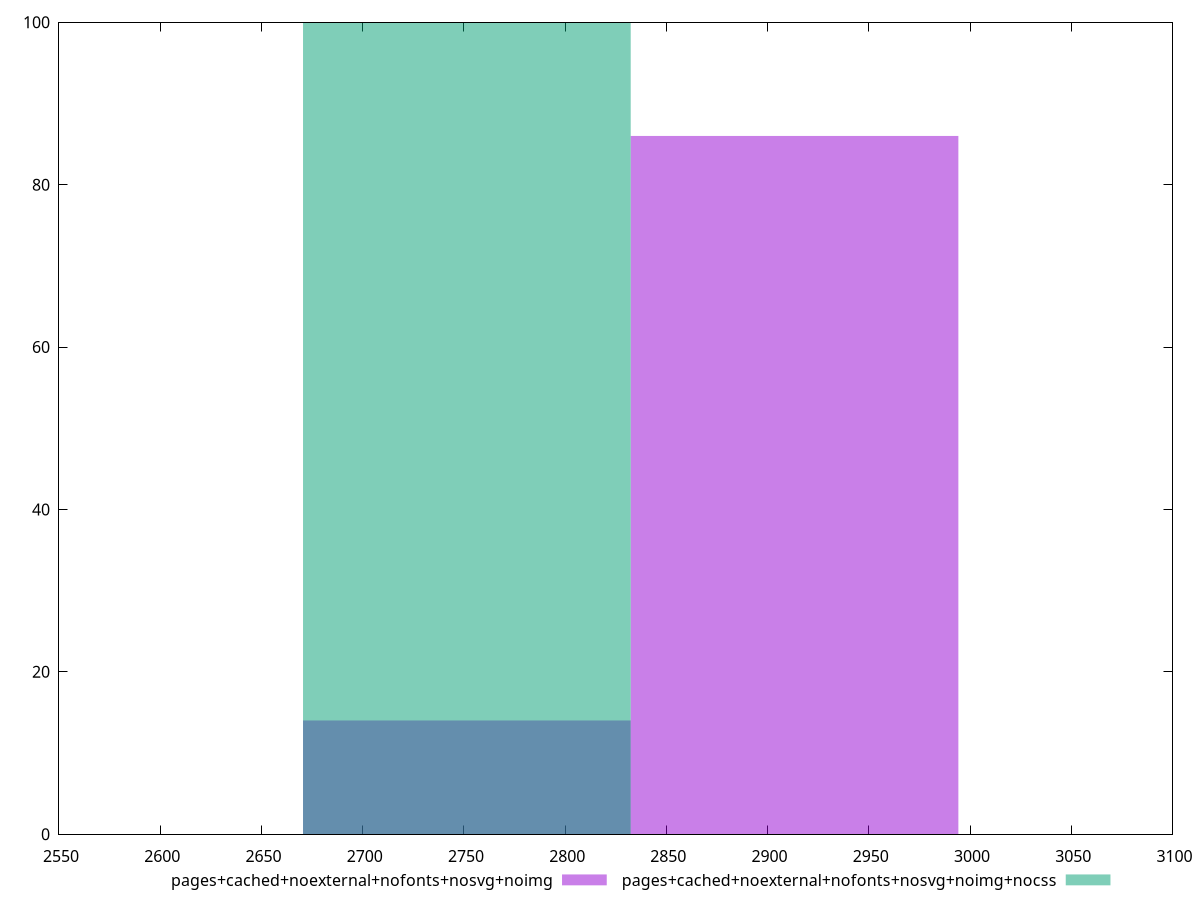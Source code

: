 reset
set terminal svg size 640, 500 enhanced background rgb 'white'
set output "reprap/largest-contentful-paint/comparison/histogram/11_vs_12.svg"

$pagesCachedNoexternalNofontsNosvgNoimg <<EOF
2751.458814491694 14
2913.3093329912053 86
EOF

$pagesCachedNoexternalNofontsNosvgNoimgNocss <<EOF
2751.458814491694 100
EOF

set key outside below
set boxwidth 161.8505184995114
set yrange [0:100]
set style fill transparent solid 0.5 noborder

plot \
  $pagesCachedNoexternalNofontsNosvgNoimg title "pages+cached+noexternal+nofonts+nosvg+noimg" with boxes, \
  $pagesCachedNoexternalNofontsNosvgNoimgNocss title "pages+cached+noexternal+nofonts+nosvg+noimg+nocss" with boxes, \


reset